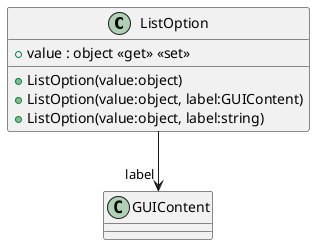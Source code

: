 @startuml
class ListOption {
    + ListOption(value:object)
    + ListOption(value:object, label:GUIContent)
    + ListOption(value:object, label:string)
    + value : object <<get>> <<set>>
}
ListOption --> "label" GUIContent
@enduml
